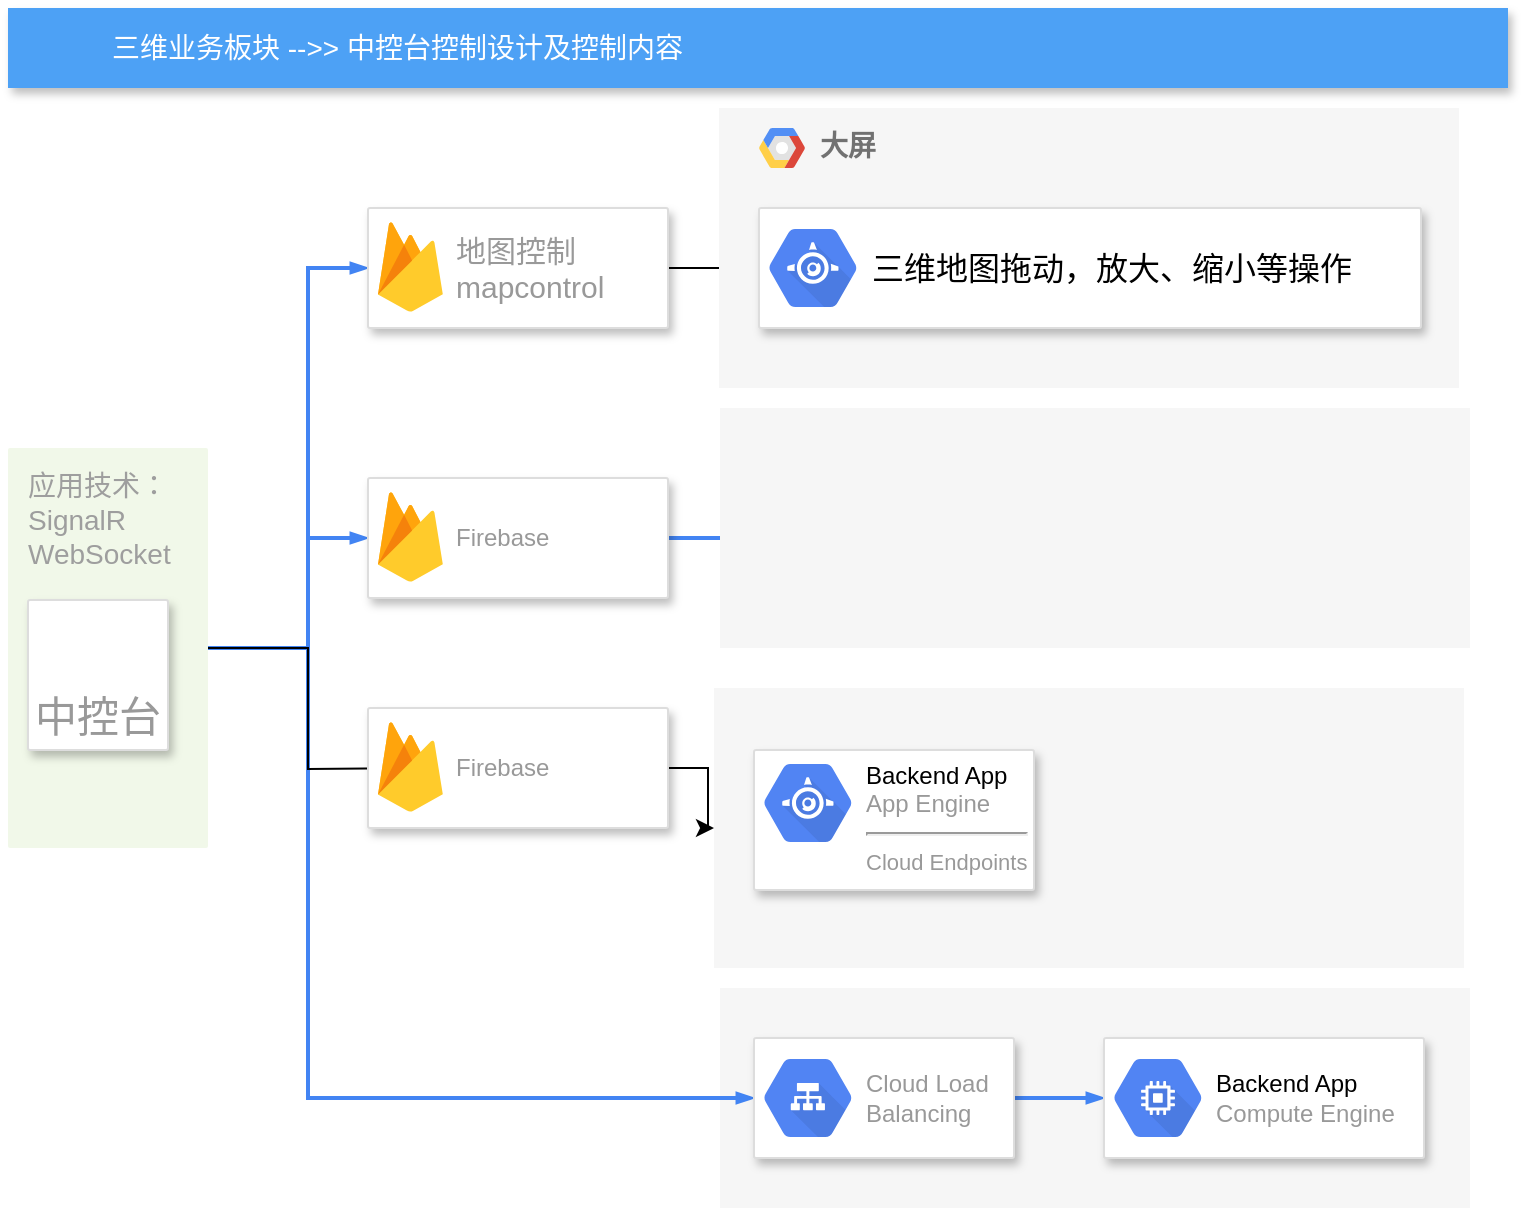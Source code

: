 <mxfile version="10.7.5" type="github"><diagram id="f106602c-feb2-e66a-4537-3a34d633f6aa" name="Page-1"><mxGraphModel dx="1010" dy="692" grid="1" gridSize="10" guides="1" tooltips="1" connect="1" arrows="1" fold="1" page="1" pageScale="1" pageWidth="1169" pageHeight="827" background="#ffffff" math="0" shadow="0"><root><mxCell id="0"/><mxCell id="1" parent="0"/><mxCell id="1097" value="" style="fillColor=#F6F6F6;strokeColor=none;shadow=0;gradientColor=none;fontSize=14;align=left;spacing=10;fontColor=#717171;9E9E9E;verticalAlign=top;spacingTop=-4;fontStyle=0;spacingLeft=40;html=1;" parent="1" vertex="1"><mxGeometry x="556" y="530" width="375" height="110" as="geometry"/></mxCell><mxCell id="1095" value="" style="fillColor=#F6F6F6;strokeColor=none;shadow=0;gradientColor=none;fontSize=14;align=left;spacing=10;fontColor=#717171;9E9E9E;verticalAlign=top;spacingTop=-4;fontStyle=0;spacingLeft=40;html=1;" parent="1" vertex="1"><mxGeometry x="553" y="380" width="375" height="140" as="geometry"/></mxCell><mxCell id="1093" style="edgeStyle=orthogonalEdgeStyle;rounded=0;html=1;labelBackgroundColor=none;startFill=1;startSize=4;endArrow=blockThin;endFill=1;endSize=4;jettySize=auto;orthogonalLoop=1;strokeColor=#4284F3;strokeWidth=2;fontSize=12;fontColor=#000000;align=left;dashed=0;" parent="1" source="1090" target="1078" edge="1"><mxGeometry relative="1" as="geometry"><Array as="points"><mxPoint x="350" y="360"/><mxPoint x="350" y="305"/></Array></mxGeometry></mxCell><mxCell id="1094" style="edgeStyle=orthogonalEdgeStyle;rounded=0;html=1;labelBackgroundColor=none;startFill=1;startSize=4;endArrow=blockThin;endFill=1;endSize=4;jettySize=auto;orthogonalLoop=1;strokeColor=#4284F3;strokeWidth=2;fontSize=12;fontColor=#000000;align=left;dashed=0;" parent="1" source="1090" target="1076" edge="1"><mxGeometry relative="1" as="geometry"><Array as="points"><mxPoint x="350" y="360"/><mxPoint x="350" y="170"/></Array></mxGeometry></mxCell><mxCell id="1100" style="edgeStyle=orthogonalEdgeStyle;rounded=0;html=1;labelBackgroundColor=none;startFill=1;startSize=4;endArrow=blockThin;endFill=1;endSize=4;jettySize=auto;orthogonalLoop=1;strokeColor=#4284F3;strokeWidth=2;fontSize=12;fontColor=#000000;align=left;dashed=0;" parent="1" source="1090" target="1084" edge="1"><mxGeometry relative="1" as="geometry"><Array as="points"><mxPoint x="350" y="360"/><mxPoint x="350" y="585"/></Array></mxGeometry></mxCell><mxCell id="WEI3srUqcIMJa9BlOyB9-1112" style="edgeStyle=orthogonalEdgeStyle;rounded=0;orthogonalLoop=1;jettySize=auto;html=1;exitX=1;exitY=0.5;exitDx=0;exitDy=0;fontSize=16;" edge="1" parent="1" source="1090"><mxGeometry relative="1" as="geometry"><mxPoint x="400" y="420" as="targetPoint"/></mxGeometry></mxCell><mxCell id="1090" value="&lt;font style=&quot;font-size: 14px&quot;&gt;应用技术：&lt;br&gt;SignalR&lt;br&gt;WebSocket&lt;/font&gt;&lt;br&gt;" style="rounded=1;absoluteArcSize=1;arcSize=2;html=1;strokeColor=none;gradientColor=none;shadow=0;dashed=0;fontSize=12;fontColor=#9E9E9E;align=left;verticalAlign=top;spacing=10;spacingTop=-4;fillColor=#F1F8E9;" parent="1" vertex="1"><mxGeometry x="200" y="260" width="100" height="200" as="geometry"/></mxCell><mxCell id="818" value="三维业务板块 --&amp;gt;&amp;gt; 中控台控制设计及控制内容" style="fillColor=#4DA1F5;strokeColor=none;shadow=1;gradientColor=none;fontSize=14;align=left;spacingLeft=50;fontColor=#ffffff;html=1;" parent="1" vertex="1"><mxGeometry x="200" y="40" width="750" height="40" as="geometry"/></mxCell><mxCell id="WEI3srUqcIMJa9BlOyB9-1108" style="edgeStyle=orthogonalEdgeStyle;rounded=0;orthogonalLoop=1;jettySize=auto;html=1;exitX=1;exitY=0.5;exitDx=0;exitDy=0;entryX=0;entryY=0.5;entryDx=0;entryDy=0;fontSize=16;" edge="1" parent="1" source="1076" target="WEI3srUqcIMJa9BlOyB9-1106"><mxGeometry relative="1" as="geometry"/></mxCell><mxCell id="1076" value="" style="strokeColor=#dddddd;fillColor=#ffffff;shadow=1;strokeWidth=1;rounded=1;absoluteArcSize=1;arcSize=2;fontSize=16;fontColor=#9E9E9E;align=center;html=1;" parent="1" vertex="1"><mxGeometry x="380" y="140" width="150" height="60" as="geometry"/></mxCell><mxCell id="1077" value="&lt;font style=&quot;font-size: 15px&quot;&gt;地图控制&lt;br&gt;mapcontrol&lt;/font&gt;&lt;br&gt;" style="dashed=0;connectable=0;html=1;fillColor=#5184F3;strokeColor=none;shape=mxgraph.gcp2.firebase;part=1;labelPosition=right;verticalLabelPosition=middle;align=left;verticalAlign=middle;spacingLeft=5;fontColor=#999999;fontSize=12;" parent="1076" vertex="1"><mxGeometry width="32.4" height="45" relative="1" as="geometry"><mxPoint x="5" y="7" as="offset"/></mxGeometry></mxCell><mxCell id="1098" style="edgeStyle=orthogonalEdgeStyle;rounded=0;html=1;labelBackgroundColor=none;startFill=1;startSize=4;endArrow=blockThin;endFill=1;endSize=4;jettySize=auto;orthogonalLoop=1;strokeColor=#4284F3;strokeWidth=2;fontSize=12;fontColor=#000000;align=left;dashed=0;" parent="1" source="1078" target="1080" edge="1"><mxGeometry relative="1" as="geometry"/></mxCell><mxCell id="1078" value="" style="strokeColor=#dddddd;fillColor=#ffffff;shadow=1;strokeWidth=1;rounded=1;absoluteArcSize=1;arcSize=2;fontSize=11;fontColor=#9E9E9E;align=center;html=1;" parent="1" vertex="1"><mxGeometry x="380" y="275" width="150" height="60" as="geometry"/></mxCell><mxCell id="1079" value="Firebase" style="dashed=0;connectable=0;html=1;fillColor=#5184F3;strokeColor=none;shape=mxgraph.gcp2.firebase;part=1;labelPosition=right;verticalLabelPosition=middle;align=left;verticalAlign=middle;spacingLeft=5;fontColor=#999999;fontSize=12;" parent="1078" vertex="1"><mxGeometry width="32.4" height="45" relative="1" as="geometry"><mxPoint x="5" y="7" as="offset"/></mxGeometry></mxCell><mxCell id="1080" value="" style="strokeColor=#dddddd;fillColor=#ffffff;shadow=1;strokeWidth=1;rounded=1;absoluteArcSize=1;arcSize=2;fontSize=11;fontColor=#9E9E9E;align=center;html=1;" parent="1" vertex="1"><mxGeometry x="573" y="275" width="140" height="60" as="geometry"/></mxCell><mxCell id="1081" value="&lt;font color=&quot;#000000&quot;&gt;Backend App&lt;/font&gt;&lt;br&gt;App Engine" style="dashed=0;connectable=0;html=1;fillColor=#5184F3;strokeColor=none;shape=mxgraph.gcp2.app_engine;part=1;labelPosition=right;verticalLabelPosition=middle;align=left;verticalAlign=middle;spacingLeft=5;fontColor=#999999;fontSize=12;" parent="1080" vertex="1"><mxGeometry y="0.5" width="44" height="39" relative="1" as="geometry"><mxPoint x="5" y="-19.5" as="offset"/></mxGeometry></mxCell><mxCell id="1082" value="" style="strokeColor=#dddddd;fillColor=#ffffff;shadow=1;strokeWidth=1;rounded=1;absoluteArcSize=1;arcSize=2;fontSize=11;fontColor=#9E9E9E;align=center;html=1;" parent="1" vertex="1"><mxGeometry x="573" y="411" width="140" height="70" as="geometry"/></mxCell><mxCell id="1083" value="&lt;font color=&quot;#000000&quot;&gt;Backend App&lt;/font&gt;&lt;br&gt;App Engine&lt;hr&gt;&lt;font style=&quot;font-size: 11px&quot;&gt;Cloud Endpoints&lt;/font&gt;" style="dashed=0;connectable=0;html=1;fillColor=#5184F3;strokeColor=none;shape=mxgraph.gcp2.app_engine;part=1;labelPosition=right;verticalLabelPosition=middle;align=left;verticalAlign=top;spacingLeft=5;fontColor=#999999;fontSize=12;spacingTop=-8;" parent="1082" vertex="1"><mxGeometry width="44" height="39" relative="1" as="geometry"><mxPoint x="5" y="7" as="offset"/></mxGeometry></mxCell><mxCell id="1101" style="edgeStyle=orthogonalEdgeStyle;rounded=0;html=1;labelBackgroundColor=none;startFill=1;startSize=4;endArrow=blockThin;endFill=1;endSize=4;jettySize=auto;orthogonalLoop=1;strokeColor=#4284F3;strokeWidth=2;fontSize=12;fontColor=#000000;align=left;dashed=0;" parent="1" source="1084" target="1086" edge="1"><mxGeometry relative="1" as="geometry"/></mxCell><mxCell id="1084" value="" style="strokeColor=#dddddd;fillColor=#ffffff;shadow=1;strokeWidth=1;rounded=1;absoluteArcSize=1;arcSize=2;fontSize=11;fontColor=#9E9E9E;align=center;html=1;" parent="1" vertex="1"><mxGeometry x="573" y="555" width="130" height="60" as="geometry"/></mxCell><mxCell id="1085" value="Cloud Load&#10;Balancing" style="dashed=0;connectable=0;html=1;fillColor=#5184F3;strokeColor=none;shape=mxgraph.gcp2.cloud_load_balancing;part=1;labelPosition=right;verticalLabelPosition=middle;align=left;verticalAlign=middle;spacingLeft=5;fontColor=#999999;fontSize=12;" parent="1084" vertex="1"><mxGeometry y="0.5" width="44" height="39" relative="1" as="geometry"><mxPoint x="5" y="-19.5" as="offset"/></mxGeometry></mxCell><mxCell id="1086" value="" style="strokeColor=#dddddd;fillColor=#ffffff;shadow=1;strokeWidth=1;rounded=1;absoluteArcSize=1;arcSize=2;fontSize=11;fontColor=#9E9E9E;align=center;html=1;" parent="1" vertex="1"><mxGeometry x="748" y="555" width="160" height="60" as="geometry"/></mxCell><mxCell id="1087" value="&lt;font color=&quot;#000000&quot;&gt;Backend App&lt;/font&gt;&lt;br&gt;Compute Engine" style="dashed=0;connectable=0;html=1;fillColor=#5184F3;strokeColor=none;shape=mxgraph.gcp2.compute_engine;part=1;labelPosition=right;verticalLabelPosition=middle;align=left;verticalAlign=middle;spacingLeft=5;fontColor=#999999;fontSize=12;" parent="1086" vertex="1"><mxGeometry y="0.5" width="44" height="39" relative="1" as="geometry"><mxPoint x="5" y="-19.5" as="offset"/></mxGeometry></mxCell><mxCell id="1088" value="&lt;font style=&quot;font-size: 21px&quot;&gt;中控台&lt;/font&gt;" style="strokeColor=#dddddd;fillColor=#ffffff;shadow=1;strokeWidth=1;rounded=1;absoluteArcSize=1;arcSize=2;labelPosition=center;verticalLabelPosition=middle;align=center;verticalAlign=bottom;spacingLeft=0;fontColor=#999999;fontSize=12;whiteSpace=wrap;spacingBottom=2;html=1;" parent="1" vertex="1"><mxGeometry x="210" y="336" width="70" height="75" as="geometry"/></mxCell><mxCell id="WEI3srUqcIMJa9BlOyB9-1111" style="edgeStyle=orthogonalEdgeStyle;rounded=0;orthogonalLoop=1;jettySize=auto;html=1;exitX=1;exitY=0.5;exitDx=0;exitDy=0;fontSize=16;" edge="1" parent="1" source="WEI3srUqcIMJa9BlOyB9-1102" target="1095"><mxGeometry relative="1" as="geometry"/></mxCell><mxCell id="WEI3srUqcIMJa9BlOyB9-1102" value="" style="strokeColor=#dddddd;fillColor=#ffffff;shadow=1;strokeWidth=1;rounded=1;absoluteArcSize=1;arcSize=2;fontSize=11;fontColor=#9E9E9E;align=center;html=1;" vertex="1" parent="1"><mxGeometry x="380" y="390" width="150" height="60" as="geometry"/></mxCell><mxCell id="WEI3srUqcIMJa9BlOyB9-1103" value="Firebase" style="dashed=0;connectable=0;html=1;fillColor=#5184F3;strokeColor=none;shape=mxgraph.gcp2.firebase;part=1;labelPosition=right;verticalLabelPosition=middle;align=left;verticalAlign=middle;spacingLeft=5;fontColor=#999999;fontSize=12;" vertex="1" parent="WEI3srUqcIMJa9BlOyB9-1102"><mxGeometry width="32.4" height="45" relative="1" as="geometry"><mxPoint x="5" y="7" as="offset"/></mxGeometry></mxCell><mxCell id="WEI3srUqcIMJa9BlOyB9-1104" value="&lt;b&gt;大屏&amp;nbsp;&lt;/b&gt;" style="fillColor=#F6F6F6;strokeColor=none;shadow=0;gradientColor=none;fontSize=14;align=left;spacing=10;fontColor=#717171;9E9E9E;verticalAlign=top;spacingTop=-4;fontStyle=0;spacingLeft=40;html=1;" vertex="1" parent="1"><mxGeometry x="555.5" y="90" width="370" height="140" as="geometry"/></mxCell><mxCell id="WEI3srUqcIMJa9BlOyB9-1105" value="" style="shape=mxgraph.gcp2.google_cloud_platform;fillColor=#F6F6F6;strokeColor=none;shadow=0;gradientColor=none;" vertex="1" parent="WEI3srUqcIMJa9BlOyB9-1104"><mxGeometry width="23" height="20" relative="1" as="geometry"><mxPoint x="20" y="10" as="offset"/></mxGeometry></mxCell><mxCell id="WEI3srUqcIMJa9BlOyB9-1106" value="" style="strokeColor=#dddddd;fillColor=#ffffff;shadow=1;strokeWidth=1;rounded=1;absoluteArcSize=1;arcSize=2;fontSize=11;fontColor=#9E9E9E;align=center;html=1;" vertex="1" parent="WEI3srUqcIMJa9BlOyB9-1104"><mxGeometry x="20" y="50" width="331" height="60" as="geometry"/></mxCell><mxCell id="WEI3srUqcIMJa9BlOyB9-1107" value="&lt;font color=&quot;#000000&quot; style=&quot;font-size: 16px&quot;&gt;三维地图拖动，放大、缩小等操作&lt;/font&gt;" style="dashed=0;connectable=0;html=1;fillColor=#5184F3;strokeColor=none;shape=mxgraph.gcp2.app_engine;part=1;labelPosition=right;verticalLabelPosition=middle;align=left;verticalAlign=middle;spacingLeft=5;fontColor=#999999;fontSize=12;" vertex="1" parent="WEI3srUqcIMJa9BlOyB9-1106"><mxGeometry y="0.5" width="44" height="39" relative="1" as="geometry"><mxPoint x="5" y="-19.5" as="offset"/></mxGeometry></mxCell><mxCell id="WEI3srUqcIMJa9BlOyB9-1109" value="" style="fillColor=#F6F6F6;strokeColor=none;shadow=0;gradientColor=none;fontSize=14;align=left;spacing=10;fontColor=#717171;9E9E9E;verticalAlign=top;spacingTop=-4;fontStyle=0;spacingLeft=40;html=1;" vertex="1" parent="1"><mxGeometry x="556" y="240" width="375" height="120" as="geometry"/></mxCell></root></mxGraphModel></diagram></mxfile>